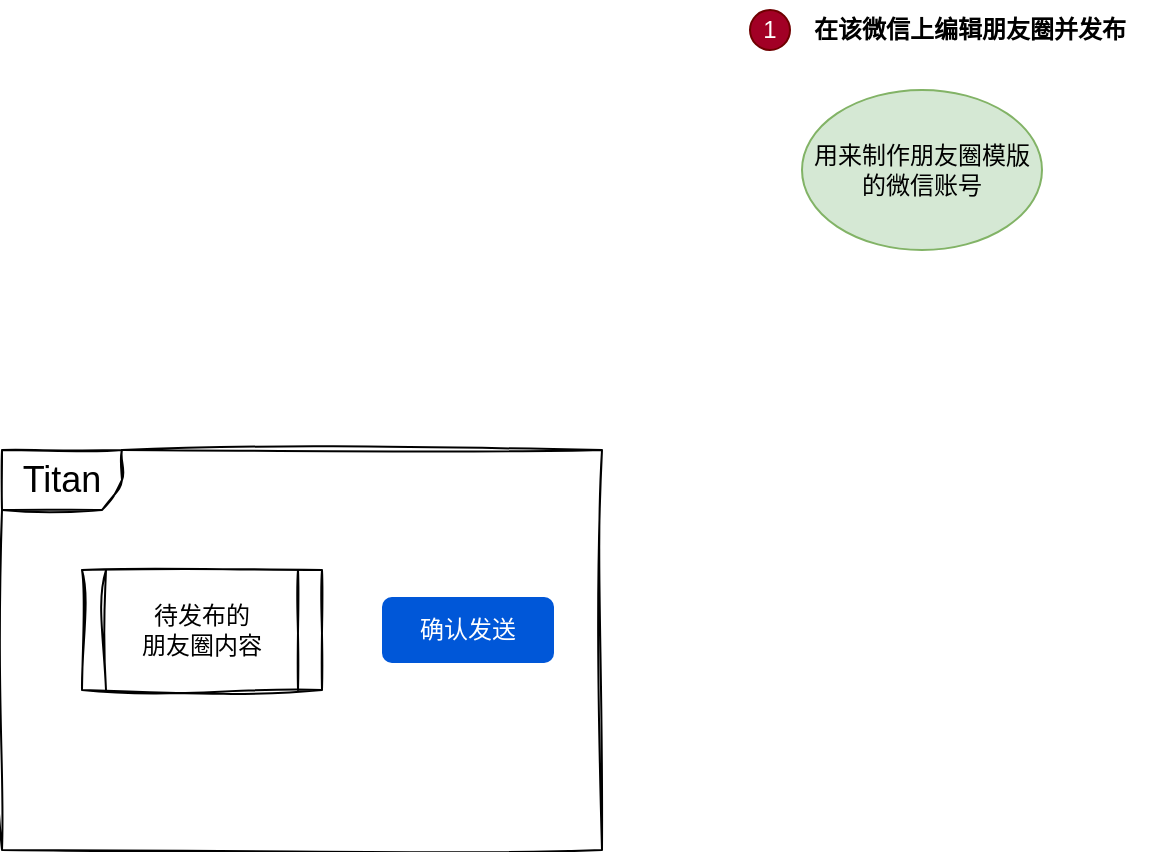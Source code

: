 <mxfile version="24.7.7">
  <diagram name="第 1 页" id="tCdG8bPiog5dzv9qi_tu">
    <mxGraphModel dx="1242" dy="785" grid="1" gridSize="10" guides="1" tooltips="1" connect="1" arrows="1" fold="1" page="1" pageScale="1" pageWidth="827" pageHeight="1169" math="0" shadow="0">
      <root>
        <mxCell id="0" />
        <mxCell id="1" parent="0" />
        <mxCell id="YncoGZfrOfIXqg6F_l0_-5" value="&lt;font style=&quot;font-size: 18px;&quot;&gt;Titan&lt;/font&gt;" style="shape=umlFrame;whiteSpace=wrap;html=1;pointerEvents=0;sketch=1;curveFitting=1;jiggle=2;" vertex="1" parent="1">
          <mxGeometry x="40" y="370" width="300" height="200" as="geometry" />
        </mxCell>
        <mxCell id="YncoGZfrOfIXqg6F_l0_-6" value="待发布的&lt;br&gt;朋友圈内容" style="shape=process;whiteSpace=wrap;html=1;backgroundOutline=1;sketch=1;curveFitting=1;jiggle=2;" vertex="1" parent="1">
          <mxGeometry x="80" y="430" width="120" height="60" as="geometry" />
        </mxCell>
        <mxCell id="YncoGZfrOfIXqg6F_l0_-7" value="确认发送" style="rounded=1;fillColor=#0057D8;strokeColor=none;html=1;whiteSpace=wrap;fontColor=#ffffff;align=center;verticalAlign=middle;fontStyle=0;fontSize=12;sketch=0;" vertex="1" parent="1">
          <mxGeometry x="230" y="443.5" width="86" height="33" as="geometry" />
        </mxCell>
        <mxCell id="YncoGZfrOfIXqg6F_l0_-8" value="用来制作朋友圈模版的微信账号" style="ellipse;whiteSpace=wrap;html=1;fillColor=#d5e8d4;strokeColor=#82b366;" vertex="1" parent="1">
          <mxGeometry x="440" y="190" width="120" height="80" as="geometry" />
        </mxCell>
        <mxCell id="YncoGZfrOfIXqg6F_l0_-9" value="1" style="ellipse;whiteSpace=wrap;html=1;aspect=fixed;fillColor=#a20025;fontColor=#ffffff;strokeColor=#6F0000;" vertex="1" parent="1">
          <mxGeometry x="414" y="150" width="20" height="20" as="geometry" />
        </mxCell>
        <mxCell id="YncoGZfrOfIXqg6F_l0_-10" value="在该微信上编辑朋友圈并发布" style="text;html=1;align=center;verticalAlign=middle;whiteSpace=wrap;rounded=0;fontStyle=1" vertex="1" parent="1">
          <mxGeometry x="434" y="145" width="180" height="30" as="geometry" />
        </mxCell>
      </root>
    </mxGraphModel>
  </diagram>
</mxfile>
